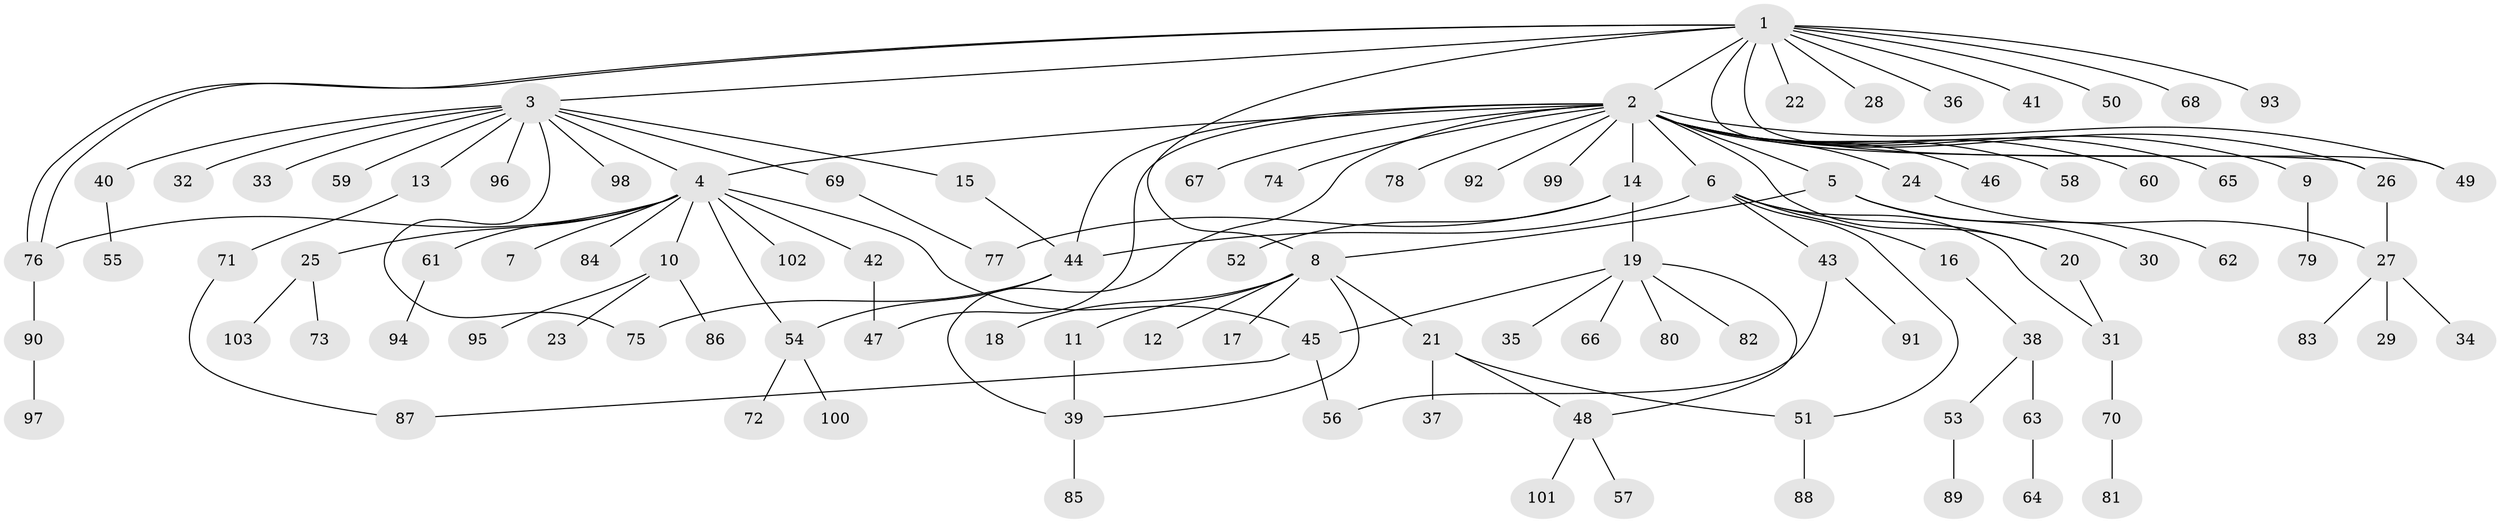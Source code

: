 // Generated by graph-tools (version 1.1) at 2025/49/03/09/25 03:49:49]
// undirected, 103 vertices, 124 edges
graph export_dot {
graph [start="1"]
  node [color=gray90,style=filled];
  1;
  2;
  3;
  4;
  5;
  6;
  7;
  8;
  9;
  10;
  11;
  12;
  13;
  14;
  15;
  16;
  17;
  18;
  19;
  20;
  21;
  22;
  23;
  24;
  25;
  26;
  27;
  28;
  29;
  30;
  31;
  32;
  33;
  34;
  35;
  36;
  37;
  38;
  39;
  40;
  41;
  42;
  43;
  44;
  45;
  46;
  47;
  48;
  49;
  50;
  51;
  52;
  53;
  54;
  55;
  56;
  57;
  58;
  59;
  60;
  61;
  62;
  63;
  64;
  65;
  66;
  67;
  68;
  69;
  70;
  71;
  72;
  73;
  74;
  75;
  76;
  77;
  78;
  79;
  80;
  81;
  82;
  83;
  84;
  85;
  86;
  87;
  88;
  89;
  90;
  91;
  92;
  93;
  94;
  95;
  96;
  97;
  98;
  99;
  100;
  101;
  102;
  103;
  1 -- 2;
  1 -- 3;
  1 -- 8;
  1 -- 22;
  1 -- 26;
  1 -- 28;
  1 -- 36;
  1 -- 41;
  1 -- 49;
  1 -- 50;
  1 -- 68;
  1 -- 76;
  1 -- 76;
  1 -- 93;
  2 -- 4;
  2 -- 5;
  2 -- 6;
  2 -- 9;
  2 -- 14;
  2 -- 20;
  2 -- 24;
  2 -- 26;
  2 -- 39;
  2 -- 44;
  2 -- 46;
  2 -- 47;
  2 -- 49;
  2 -- 58;
  2 -- 60;
  2 -- 65;
  2 -- 67;
  2 -- 74;
  2 -- 78;
  2 -- 92;
  2 -- 99;
  3 -- 4;
  3 -- 13;
  3 -- 15;
  3 -- 32;
  3 -- 33;
  3 -- 40;
  3 -- 59;
  3 -- 69;
  3 -- 75;
  3 -- 96;
  3 -- 98;
  4 -- 7;
  4 -- 10;
  4 -- 25;
  4 -- 42;
  4 -- 45;
  4 -- 54;
  4 -- 61;
  4 -- 76;
  4 -- 84;
  4 -- 102;
  5 -- 8;
  5 -- 30;
  5 -- 62;
  6 -- 16;
  6 -- 20;
  6 -- 31;
  6 -- 43;
  6 -- 44;
  6 -- 51;
  8 -- 11;
  8 -- 12;
  8 -- 17;
  8 -- 18;
  8 -- 21;
  8 -- 39;
  9 -- 79;
  10 -- 23;
  10 -- 86;
  10 -- 95;
  11 -- 39;
  13 -- 71;
  14 -- 19;
  14 -- 52;
  14 -- 77;
  15 -- 44;
  16 -- 38;
  19 -- 35;
  19 -- 45;
  19 -- 48;
  19 -- 66;
  19 -- 80;
  19 -- 82;
  20 -- 31;
  21 -- 37;
  21 -- 48;
  21 -- 51;
  24 -- 27;
  25 -- 73;
  25 -- 103;
  26 -- 27;
  27 -- 29;
  27 -- 34;
  27 -- 83;
  31 -- 70;
  38 -- 53;
  38 -- 63;
  39 -- 85;
  40 -- 55;
  42 -- 47;
  43 -- 56;
  43 -- 91;
  44 -- 54;
  44 -- 75;
  45 -- 56;
  45 -- 87;
  48 -- 57;
  48 -- 101;
  51 -- 88;
  53 -- 89;
  54 -- 72;
  54 -- 100;
  61 -- 94;
  63 -- 64;
  69 -- 77;
  70 -- 81;
  71 -- 87;
  76 -- 90;
  90 -- 97;
}
